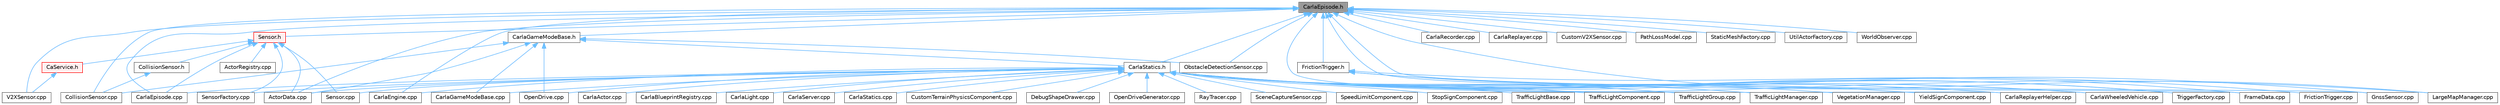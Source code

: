 digraph "CarlaEpisode.h"
{
 // INTERACTIVE_SVG=YES
 // LATEX_PDF_SIZE
  bgcolor="transparent";
  edge [fontname=Helvetica,fontsize=10,labelfontname=Helvetica,labelfontsize=10];
  node [fontname=Helvetica,fontsize=10,shape=box,height=0.2,width=0.4];
  Node1 [id="Node000001",label="CarlaEpisode.h",height=0.2,width=0.4,color="gray40", fillcolor="grey60", style="filled", fontcolor="black",tooltip=" "];
  Node1 -> Node2 [id="edge1_Node000001_Node000002",dir="back",color="steelblue1",style="solid",tooltip=" "];
  Node2 [id="Node000002",label="ActorData.cpp",height=0.2,width=0.4,color="grey40", fillcolor="white", style="filled",URL="$da/d7f/ActorData_8cpp.html",tooltip=" "];
  Node1 -> Node3 [id="edge2_Node000001_Node000003",dir="back",color="steelblue1",style="solid",tooltip=" "];
  Node3 [id="Node000003",label="CarlaEngine.cpp",height=0.2,width=0.4,color="grey40", fillcolor="white", style="filled",URL="$d6/da1/CarlaEngine_8cpp.html",tooltip=" "];
  Node1 -> Node4 [id="edge3_Node000001_Node000004",dir="back",color="steelblue1",style="solid",tooltip=" "];
  Node4 [id="Node000004",label="CarlaEpisode.cpp",height=0.2,width=0.4,color="grey40", fillcolor="white", style="filled",URL="$d6/dd9/CarlaEpisode_8cpp.html",tooltip=" "];
  Node1 -> Node5 [id="edge4_Node000001_Node000005",dir="back",color="steelblue1",style="solid",tooltip=" "];
  Node5 [id="Node000005",label="CarlaGameModeBase.h",height=0.2,width=0.4,color="grey40", fillcolor="white", style="filled",URL="$d3/d49/CarlaGameModeBase_8h.html",tooltip=" "];
  Node5 -> Node2 [id="edge5_Node000005_Node000002",dir="back",color="steelblue1",style="solid",tooltip=" "];
  Node5 -> Node6 [id="edge6_Node000005_Node000006",dir="back",color="steelblue1",style="solid",tooltip=" "];
  Node6 [id="Node000006",label="CarlaGameModeBase.cpp",height=0.2,width=0.4,color="grey40", fillcolor="white", style="filled",URL="$d0/d2e/CarlaGameModeBase_8cpp.html",tooltip=" "];
  Node5 -> Node7 [id="edge7_Node000005_Node000007",dir="back",color="steelblue1",style="solid",tooltip=" "];
  Node7 [id="Node000007",label="CarlaStatics.h",height=0.2,width=0.4,color="grey40", fillcolor="white", style="filled",URL="$d9/dc8/CarlaStatics_8h.html",tooltip=" "];
  Node7 -> Node2 [id="edge8_Node000007_Node000002",dir="back",color="steelblue1",style="solid",tooltip=" "];
  Node7 -> Node8 [id="edge9_Node000007_Node000008",dir="back",color="steelblue1",style="solid",tooltip=" "];
  Node8 [id="Node000008",label="CarlaActor.cpp",height=0.2,width=0.4,color="grey40", fillcolor="white", style="filled",URL="$d3/d43/CarlaActor_8cpp.html",tooltip=" "];
  Node7 -> Node9 [id="edge10_Node000007_Node000009",dir="back",color="steelblue1",style="solid",tooltip=" "];
  Node9 [id="Node000009",label="CarlaBlueprintRegistry.cpp",height=0.2,width=0.4,color="grey40", fillcolor="white", style="filled",URL="$d0/d3b/CarlaBlueprintRegistry_8cpp.html",tooltip=" "];
  Node7 -> Node3 [id="edge11_Node000007_Node000003",dir="back",color="steelblue1",style="solid",tooltip=" "];
  Node7 -> Node4 [id="edge12_Node000007_Node000004",dir="back",color="steelblue1",style="solid",tooltip=" "];
  Node7 -> Node6 [id="edge13_Node000007_Node000006",dir="back",color="steelblue1",style="solid",tooltip=" "];
  Node7 -> Node10 [id="edge14_Node000007_Node000010",dir="back",color="steelblue1",style="solid",tooltip=" "];
  Node10 [id="Node000010",label="CarlaLight.cpp",height=0.2,width=0.4,color="grey40", fillcolor="white", style="filled",URL="$d9/d95/CarlaLight_8cpp.html",tooltip=" "];
  Node7 -> Node11 [id="edge15_Node000007_Node000011",dir="back",color="steelblue1",style="solid",tooltip=" "];
  Node11 [id="Node000011",label="CarlaReplayerHelper.cpp",height=0.2,width=0.4,color="grey40", fillcolor="white", style="filled",URL="$d2/d32/CarlaReplayerHelper_8cpp.html",tooltip=" "];
  Node7 -> Node12 [id="edge16_Node000007_Node000012",dir="back",color="steelblue1",style="solid",tooltip=" "];
  Node12 [id="Node000012",label="CarlaServer.cpp",height=0.2,width=0.4,color="grey40", fillcolor="white", style="filled",URL="$db/d6c/CarlaServer_8cpp.html",tooltip=" "];
  Node7 -> Node13 [id="edge17_Node000007_Node000013",dir="back",color="steelblue1",style="solid",tooltip=" "];
  Node13 [id="Node000013",label="CarlaStatics.cpp",height=0.2,width=0.4,color="grey40", fillcolor="white", style="filled",URL="$d5/d6e/CarlaStatics_8cpp.html",tooltip=" "];
  Node7 -> Node14 [id="edge18_Node000007_Node000014",dir="back",color="steelblue1",style="solid",tooltip=" "];
  Node14 [id="Node000014",label="CarlaWheeledVehicle.cpp",height=0.2,width=0.4,color="grey40", fillcolor="white", style="filled",URL="$dc/d65/CarlaWheeledVehicle_8cpp.html",tooltip=" "];
  Node7 -> Node15 [id="edge19_Node000007_Node000015",dir="back",color="steelblue1",style="solid",tooltip=" "];
  Node15 [id="Node000015",label="CustomTerrainPhysicsComponent.cpp",height=0.2,width=0.4,color="grey40", fillcolor="white", style="filled",URL="$d1/d59/CustomTerrainPhysicsComponent_8cpp.html",tooltip=" "];
  Node7 -> Node16 [id="edge20_Node000007_Node000016",dir="back",color="steelblue1",style="solid",tooltip=" "];
  Node16 [id="Node000016",label="DebugShapeDrawer.cpp",height=0.2,width=0.4,color="grey40", fillcolor="white", style="filled",URL="$d3/d7b/DebugShapeDrawer_8cpp.html",tooltip=" "];
  Node7 -> Node17 [id="edge21_Node000007_Node000017",dir="back",color="steelblue1",style="solid",tooltip=" "];
  Node17 [id="Node000017",label="FrameData.cpp",height=0.2,width=0.4,color="grey40", fillcolor="white", style="filled",URL="$df/d8a/FrameData_8cpp.html",tooltip=" "];
  Node7 -> Node18 [id="edge22_Node000007_Node000018",dir="back",color="steelblue1",style="solid",tooltip=" "];
  Node18 [id="Node000018",label="GnssSensor.cpp",height=0.2,width=0.4,color="grey40", fillcolor="white", style="filled",URL="$d7/d22/GnssSensor_8cpp.html",tooltip=" "];
  Node7 -> Node19 [id="edge23_Node000007_Node000019",dir="back",color="steelblue1",style="solid",tooltip=" "];
  Node19 [id="Node000019",label="LargeMapManager.cpp",height=0.2,width=0.4,color="grey40", fillcolor="white", style="filled",URL="$df/d6c/LargeMapManager_8cpp.html",tooltip=" "];
  Node7 -> Node20 [id="edge24_Node000007_Node000020",dir="back",color="steelblue1",style="solid",tooltip=" "];
  Node20 [id="Node000020",label="OpenDrive.cpp",height=0.2,width=0.4,color="grey40", fillcolor="white", style="filled",URL="$d9/d30/Unreal_2CarlaUE4_2Plugins_2Carla_2Source_2Carla_2OpenDrive_2OpenDrive_8cpp.html",tooltip=" "];
  Node7 -> Node21 [id="edge25_Node000007_Node000021",dir="back",color="steelblue1",style="solid",tooltip=" "];
  Node21 [id="Node000021",label="OpenDriveGenerator.cpp",height=0.2,width=0.4,color="grey40", fillcolor="white", style="filled",URL="$dc/d85/OpenDriveGenerator_8cpp.html",tooltip=" "];
  Node7 -> Node22 [id="edge26_Node000007_Node000022",dir="back",color="steelblue1",style="solid",tooltip=" "];
  Node22 [id="Node000022",label="RayTracer.cpp",height=0.2,width=0.4,color="grey40", fillcolor="white", style="filled",URL="$de/dc2/RayTracer_8cpp.html",tooltip=" "];
  Node7 -> Node23 [id="edge27_Node000007_Node000023",dir="back",color="steelblue1",style="solid",tooltip=" "];
  Node23 [id="Node000023",label="SceneCaptureSensor.cpp",height=0.2,width=0.4,color="grey40", fillcolor="white", style="filled",URL="$db/d2d/SceneCaptureSensor_8cpp.html",tooltip=" "];
  Node7 -> Node24 [id="edge28_Node000007_Node000024",dir="back",color="steelblue1",style="solid",tooltip=" "];
  Node24 [id="Node000024",label="Sensor.cpp",height=0.2,width=0.4,color="grey40", fillcolor="white", style="filled",URL="$d7/d16/Sensor_8cpp.html",tooltip=" "];
  Node7 -> Node25 [id="edge29_Node000007_Node000025",dir="back",color="steelblue1",style="solid",tooltip=" "];
  Node25 [id="Node000025",label="SensorFactory.cpp",height=0.2,width=0.4,color="grey40", fillcolor="white", style="filled",URL="$d0/dde/SensorFactory_8cpp.html",tooltip=" "];
  Node7 -> Node26 [id="edge30_Node000007_Node000026",dir="back",color="steelblue1",style="solid",tooltip=" "];
  Node26 [id="Node000026",label="SpeedLimitComponent.cpp",height=0.2,width=0.4,color="grey40", fillcolor="white", style="filled",URL="$d2/dd9/SpeedLimitComponent_8cpp.html",tooltip=" "];
  Node7 -> Node27 [id="edge31_Node000007_Node000027",dir="back",color="steelblue1",style="solid",tooltip=" "];
  Node27 [id="Node000027",label="StopSignComponent.cpp",height=0.2,width=0.4,color="grey40", fillcolor="white", style="filled",URL="$d6/ddb/StopSignComponent_8cpp.html",tooltip=" "];
  Node7 -> Node28 [id="edge32_Node000007_Node000028",dir="back",color="steelblue1",style="solid",tooltip=" "];
  Node28 [id="Node000028",label="TrafficLightBase.cpp",height=0.2,width=0.4,color="grey40", fillcolor="white", style="filled",URL="$d2/d40/TrafficLightBase_8cpp.html",tooltip=" "];
  Node7 -> Node29 [id="edge33_Node000007_Node000029",dir="back",color="steelblue1",style="solid",tooltip=" "];
  Node29 [id="Node000029",label="TrafficLightComponent.cpp",height=0.2,width=0.4,color="grey40", fillcolor="white", style="filled",URL="$d3/dcd/TrafficLightComponent_8cpp.html",tooltip=" "];
  Node7 -> Node30 [id="edge34_Node000007_Node000030",dir="back",color="steelblue1",style="solid",tooltip=" "];
  Node30 [id="Node000030",label="TrafficLightGroup.cpp",height=0.2,width=0.4,color="grey40", fillcolor="white", style="filled",URL="$db/d9a/TrafficLightGroup_8cpp.html",tooltip=" "];
  Node7 -> Node31 [id="edge35_Node000007_Node000031",dir="back",color="steelblue1",style="solid",tooltip=" "];
  Node31 [id="Node000031",label="TrafficLightManager.cpp",height=0.2,width=0.4,color="grey40", fillcolor="white", style="filled",URL="$d6/d3f/TrafficLightManager_8cpp.html",tooltip=" "];
  Node7 -> Node32 [id="edge36_Node000007_Node000032",dir="back",color="steelblue1",style="solid",tooltip=" "];
  Node32 [id="Node000032",label="TriggerFactory.cpp",height=0.2,width=0.4,color="grey40", fillcolor="white", style="filled",URL="$d3/da1/TriggerFactory_8cpp.html",tooltip=" "];
  Node7 -> Node33 [id="edge37_Node000007_Node000033",dir="back",color="steelblue1",style="solid",tooltip=" "];
  Node33 [id="Node000033",label="VegetationManager.cpp",height=0.2,width=0.4,color="grey40", fillcolor="white", style="filled",URL="$d7/da0/VegetationManager_8cpp.html",tooltip=" "];
  Node7 -> Node34 [id="edge38_Node000007_Node000034",dir="back",color="steelblue1",style="solid",tooltip=" "];
  Node34 [id="Node000034",label="YieldSignComponent.cpp",height=0.2,width=0.4,color="grey40", fillcolor="white", style="filled",URL="$d4/d36/YieldSignComponent_8cpp.html",tooltip=" "];
  Node5 -> Node35 [id="edge39_Node000005_Node000035",dir="back",color="steelblue1",style="solid",tooltip=" "];
  Node35 [id="Node000035",label="CollisionSensor.cpp",height=0.2,width=0.4,color="grey40", fillcolor="white", style="filled",URL="$da/df0/CollisionSensor_8cpp.html",tooltip=" "];
  Node5 -> Node36 [id="edge40_Node000005_Node000036",dir="back",color="steelblue1",style="solid",tooltip=" "];
  Node36 [id="Node000036",label="ObstacleDetectionSensor.cpp",height=0.2,width=0.4,color="grey40", fillcolor="white", style="filled",URL="$d2/d70/ObstacleDetectionSensor_8cpp.html",tooltip=" "];
  Node5 -> Node20 [id="edge41_Node000005_Node000020",dir="back",color="steelblue1",style="solid",tooltip=" "];
  Node1 -> Node37 [id="edge42_Node000001_Node000037",dir="back",color="steelblue1",style="solid",tooltip=" "];
  Node37 [id="Node000037",label="CarlaRecorder.cpp",height=0.2,width=0.4,color="grey40", fillcolor="white", style="filled",URL="$da/d49/CarlaRecorder_8cpp.html",tooltip=" "];
  Node1 -> Node38 [id="edge43_Node000001_Node000038",dir="back",color="steelblue1",style="solid",tooltip=" "];
  Node38 [id="Node000038",label="CarlaReplayer.cpp",height=0.2,width=0.4,color="grey40", fillcolor="white", style="filled",URL="$db/dba/CarlaReplayer_8cpp.html",tooltip=" "];
  Node1 -> Node11 [id="edge44_Node000001_Node000011",dir="back",color="steelblue1",style="solid",tooltip=" "];
  Node1 -> Node7 [id="edge45_Node000001_Node000007",dir="back",color="steelblue1",style="solid",tooltip=" "];
  Node1 -> Node35 [id="edge46_Node000001_Node000035",dir="back",color="steelblue1",style="solid",tooltip=" "];
  Node1 -> Node39 [id="edge47_Node000001_Node000039",dir="back",color="steelblue1",style="solid",tooltip=" "];
  Node39 [id="Node000039",label="CustomV2XSensor.cpp",height=0.2,width=0.4,color="grey40", fillcolor="white", style="filled",URL="$d8/d97/CustomV2XSensor_8cpp.html",tooltip=" "];
  Node1 -> Node17 [id="edge48_Node000001_Node000017",dir="back",color="steelblue1",style="solid",tooltip=" "];
  Node1 -> Node40 [id="edge49_Node000001_Node000040",dir="back",color="steelblue1",style="solid",tooltip=" "];
  Node40 [id="Node000040",label="FrictionTrigger.h",height=0.2,width=0.4,color="grey40", fillcolor="white", style="filled",URL="$d4/d30/FrictionTrigger_8h.html",tooltip=" "];
  Node40 -> Node14 [id="edge50_Node000040_Node000014",dir="back",color="steelblue1",style="solid",tooltip=" "];
  Node40 -> Node41 [id="edge51_Node000040_Node000041",dir="back",color="steelblue1",style="solid",tooltip=" "];
  Node41 [id="Node000041",label="FrictionTrigger.cpp",height=0.2,width=0.4,color="grey40", fillcolor="white", style="filled",URL="$d8/de2/FrictionTrigger_8cpp.html",tooltip=" "];
  Node40 -> Node32 [id="edge52_Node000040_Node000032",dir="back",color="steelblue1",style="solid",tooltip=" "];
  Node1 -> Node18 [id="edge53_Node000001_Node000018",dir="back",color="steelblue1",style="solid",tooltip=" "];
  Node1 -> Node19 [id="edge54_Node000001_Node000019",dir="back",color="steelblue1",style="solid",tooltip=" "];
  Node1 -> Node36 [id="edge55_Node000001_Node000036",dir="back",color="steelblue1",style="solid",tooltip=" "];
  Node1 -> Node42 [id="edge56_Node000001_Node000042",dir="back",color="steelblue1",style="solid",tooltip=" "];
  Node42 [id="Node000042",label="PathLossModel.cpp",height=0.2,width=0.4,color="grey40", fillcolor="white", style="filled",URL="$d9/dcb/PathLossModel_8cpp.html",tooltip=" "];
  Node1 -> Node43 [id="edge57_Node000001_Node000043",dir="back",color="steelblue1",style="solid",tooltip=" "];
  Node43 [id="Node000043",label="Sensor.h",height=0.2,width=0.4,color="red", fillcolor="#FFF0F0", style="filled",URL="$d7/d7d/Unreal_2CarlaUE4_2Plugins_2Carla_2Source_2Carla_2Sensor_2Sensor_8h.html",tooltip=" "];
  Node43 -> Node2 [id="edge58_Node000043_Node000002",dir="back",color="steelblue1",style="solid",tooltip=" "];
  Node43 -> Node44 [id="edge59_Node000043_Node000044",dir="back",color="steelblue1",style="solid",tooltip=" "];
  Node44 [id="Node000044",label="ActorRegistry.cpp",height=0.2,width=0.4,color="grey40", fillcolor="white", style="filled",URL="$d3/df3/ActorRegistry_8cpp.html",tooltip=" "];
  Node43 -> Node45 [id="edge60_Node000043_Node000045",dir="back",color="steelblue1",style="solid",tooltip=" "];
  Node45 [id="Node000045",label="CaService.h",height=0.2,width=0.4,color="red", fillcolor="#FFF0F0", style="filled",URL="$df/dd8/CaService_8h.html",tooltip=" "];
  Node45 -> Node47 [id="edge61_Node000045_Node000047",dir="back",color="steelblue1",style="solid",tooltip=" "];
  Node47 [id="Node000047",label="V2XSensor.cpp",height=0.2,width=0.4,color="grey40", fillcolor="white", style="filled",URL="$d2/df9/V2XSensor_8cpp.html",tooltip=" "];
  Node43 -> Node4 [id="edge62_Node000043_Node000004",dir="back",color="steelblue1",style="solid",tooltip=" "];
  Node43 -> Node74 [id="edge63_Node000043_Node000074",dir="back",color="steelblue1",style="solid",tooltip=" "];
  Node74 [id="Node000074",label="CollisionSensor.h",height=0.2,width=0.4,color="grey40", fillcolor="white", style="filled",URL="$d3/dd6/CollisionSensor_8h.html",tooltip=" "];
  Node74 -> Node35 [id="edge64_Node000074_Node000035",dir="back",color="steelblue1",style="solid",tooltip=" "];
  Node43 -> Node24 [id="edge65_Node000043_Node000024",dir="back",color="steelblue1",style="solid",tooltip=" "];
  Node43 -> Node25 [id="edge66_Node000043_Node000025",dir="back",color="steelblue1",style="solid",tooltip=" "];
  Node1 -> Node72 [id="edge67_Node000001_Node000072",dir="back",color="steelblue1",style="solid",tooltip=" "];
  Node72 [id="Node000072",label="StaticMeshFactory.cpp",height=0.2,width=0.4,color="grey40", fillcolor="white", style="filled",URL="$d7/dc4/StaticMeshFactory_8cpp.html",tooltip=" "];
  Node1 -> Node73 [id="edge68_Node000001_Node000073",dir="back",color="steelblue1",style="solid",tooltip=" "];
  Node73 [id="Node000073",label="UtilActorFactory.cpp",height=0.2,width=0.4,color="grey40", fillcolor="white", style="filled",URL="$dc/df0/UtilActorFactory_8cpp.html",tooltip=" "];
  Node1 -> Node47 [id="edge69_Node000001_Node000047",dir="back",color="steelblue1",style="solid",tooltip=" "];
  Node1 -> Node91 [id="edge70_Node000001_Node000091",dir="back",color="steelblue1",style="solid",tooltip=" "];
  Node91 [id="Node000091",label="WorldObserver.cpp",height=0.2,width=0.4,color="grey40", fillcolor="white", style="filled",URL="$d9/de7/WorldObserver_8cpp.html",tooltip=" "];
}
